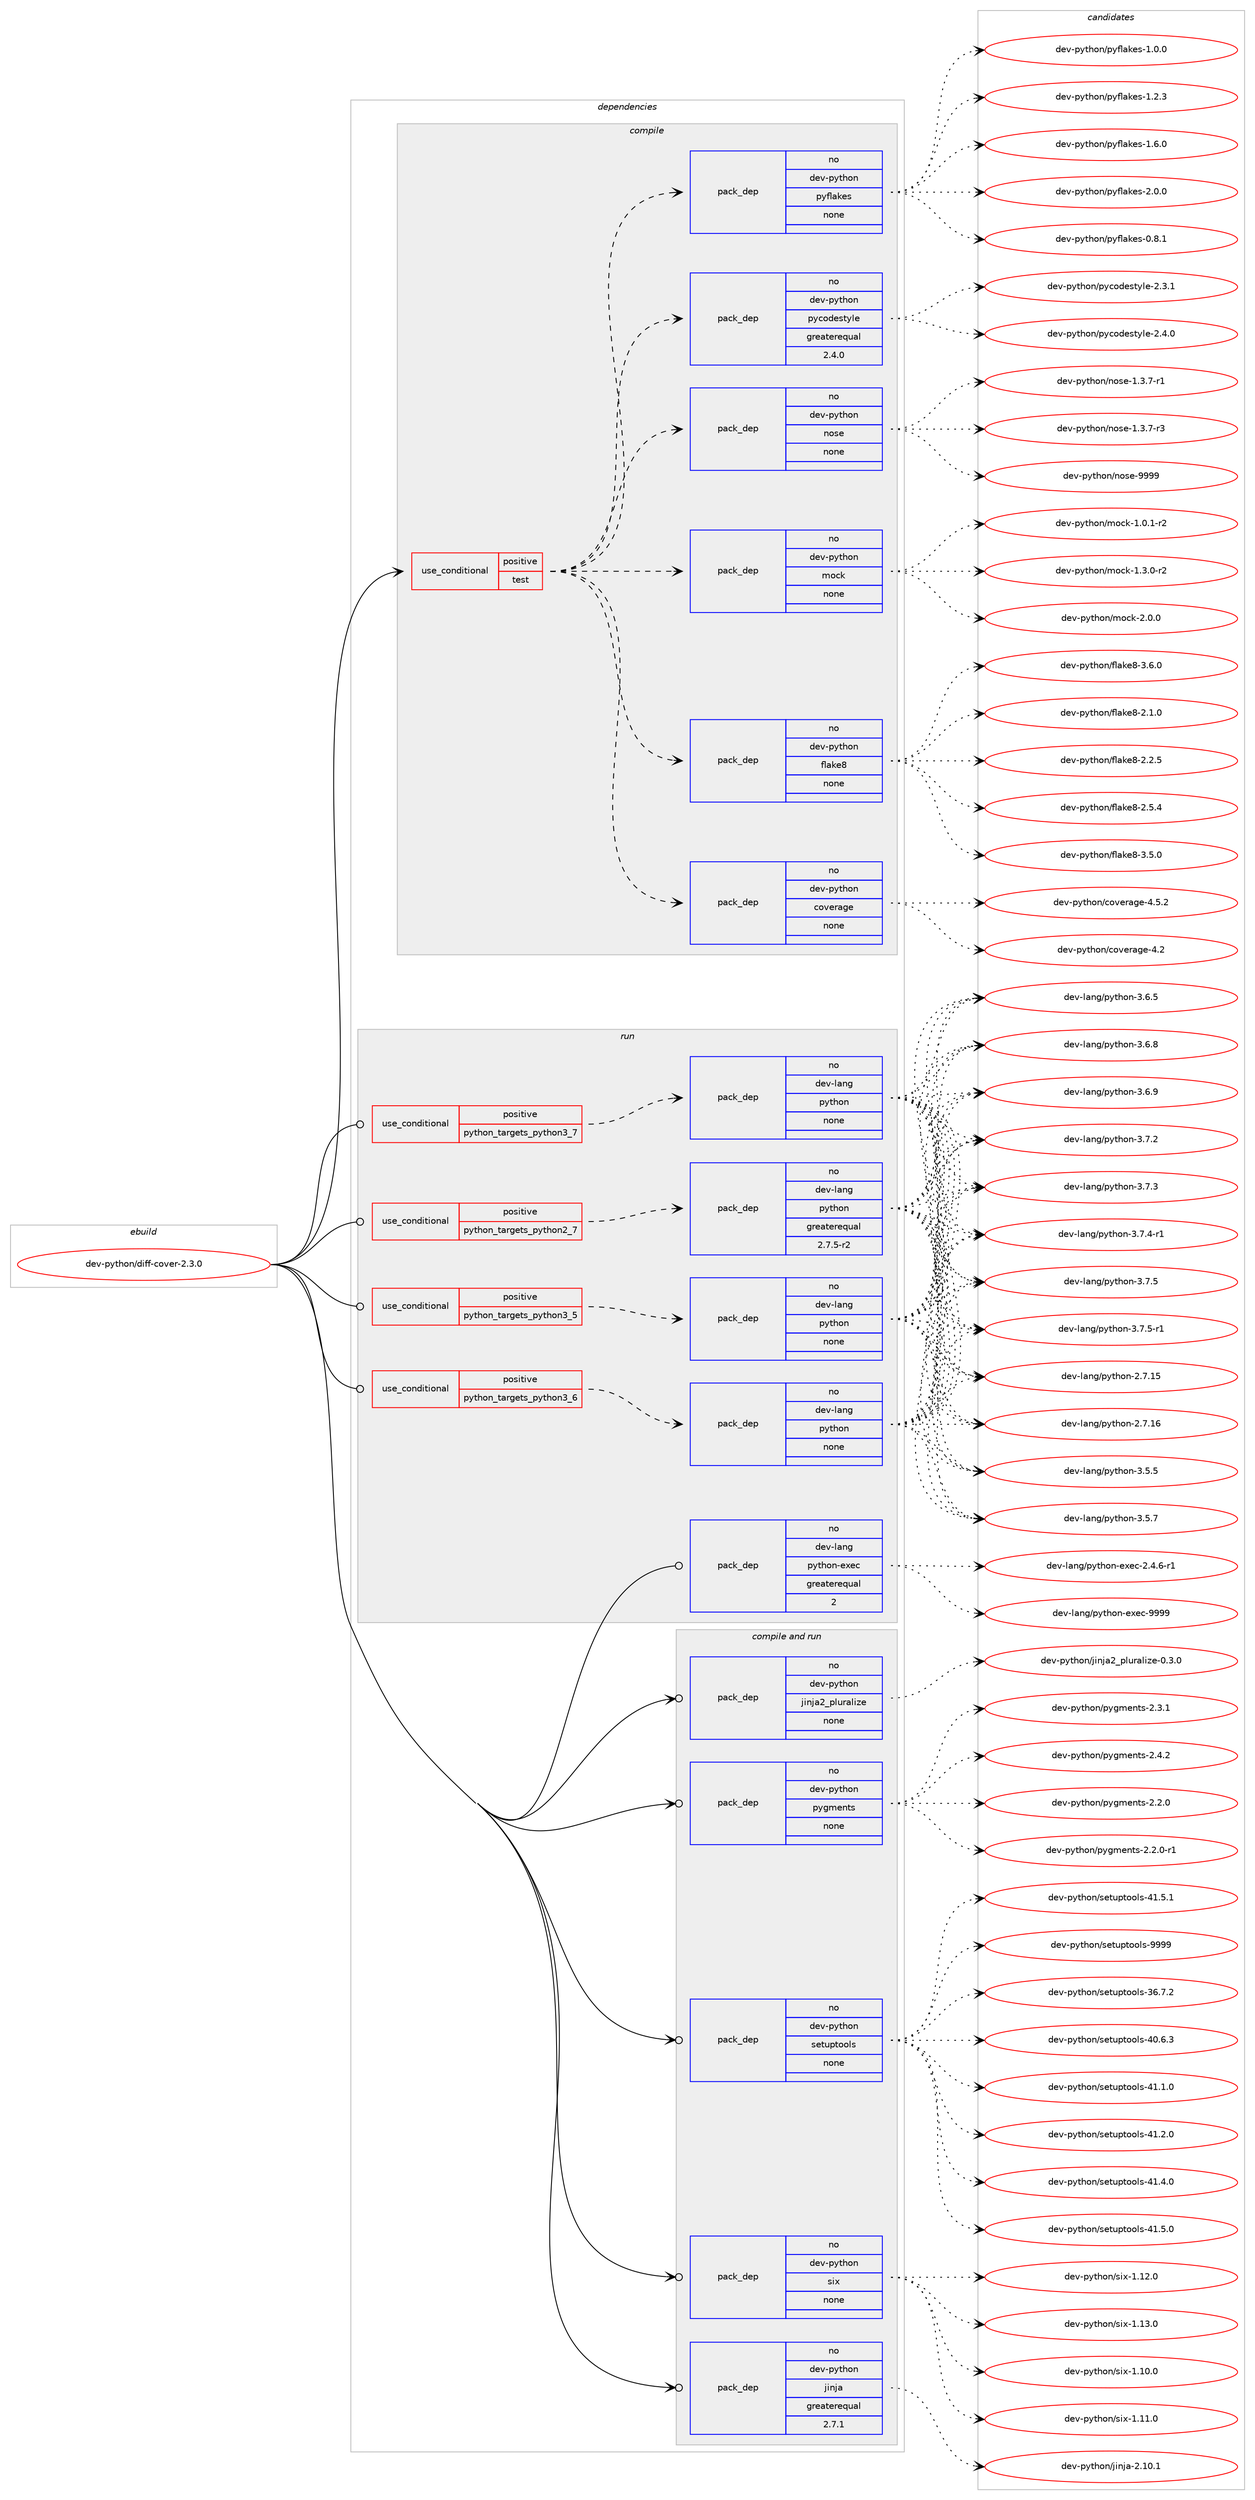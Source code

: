 digraph prolog {

# *************
# Graph options
# *************

newrank=true;
concentrate=true;
compound=true;
graph [rankdir=LR,fontname=Helvetica,fontsize=10,ranksep=1.5];#, ranksep=2.5, nodesep=0.2];
edge  [arrowhead=vee];
node  [fontname=Helvetica,fontsize=10];

# **********
# The ebuild
# **********

subgraph cluster_leftcol {
color=gray;
rank=same;
label=<<i>ebuild</i>>;
id [label="dev-python/diff-cover-2.3.0", color=red, width=4, href="../dev-python/diff-cover-2.3.0.svg"];
}

# ****************
# The dependencies
# ****************

subgraph cluster_midcol {
color=gray;
label=<<i>dependencies</i>>;
subgraph cluster_compile {
fillcolor="#eeeeee";
style=filled;
label=<<i>compile</i>>;
subgraph cond138369 {
dependency601358 [label=<<TABLE BORDER="0" CELLBORDER="1" CELLSPACING="0" CELLPADDING="4"><TR><TD ROWSPAN="3" CELLPADDING="10">use_conditional</TD></TR><TR><TD>positive</TD></TR><TR><TD>test</TD></TR></TABLE>>, shape=none, color=red];
subgraph pack451195 {
dependency601359 [label=<<TABLE BORDER="0" CELLBORDER="1" CELLSPACING="0" CELLPADDING="4" WIDTH="220"><TR><TD ROWSPAN="6" CELLPADDING="30">pack_dep</TD></TR><TR><TD WIDTH="110">no</TD></TR><TR><TD>dev-python</TD></TR><TR><TD>coverage</TD></TR><TR><TD>none</TD></TR><TR><TD></TD></TR></TABLE>>, shape=none, color=blue];
}
dependency601358:e -> dependency601359:w [weight=20,style="dashed",arrowhead="vee"];
subgraph pack451196 {
dependency601360 [label=<<TABLE BORDER="0" CELLBORDER="1" CELLSPACING="0" CELLPADDING="4" WIDTH="220"><TR><TD ROWSPAN="6" CELLPADDING="30">pack_dep</TD></TR><TR><TD WIDTH="110">no</TD></TR><TR><TD>dev-python</TD></TR><TR><TD>flake8</TD></TR><TR><TD>none</TD></TR><TR><TD></TD></TR></TABLE>>, shape=none, color=blue];
}
dependency601358:e -> dependency601360:w [weight=20,style="dashed",arrowhead="vee"];
subgraph pack451197 {
dependency601361 [label=<<TABLE BORDER="0" CELLBORDER="1" CELLSPACING="0" CELLPADDING="4" WIDTH="220"><TR><TD ROWSPAN="6" CELLPADDING="30">pack_dep</TD></TR><TR><TD WIDTH="110">no</TD></TR><TR><TD>dev-python</TD></TR><TR><TD>mock</TD></TR><TR><TD>none</TD></TR><TR><TD></TD></TR></TABLE>>, shape=none, color=blue];
}
dependency601358:e -> dependency601361:w [weight=20,style="dashed",arrowhead="vee"];
subgraph pack451198 {
dependency601362 [label=<<TABLE BORDER="0" CELLBORDER="1" CELLSPACING="0" CELLPADDING="4" WIDTH="220"><TR><TD ROWSPAN="6" CELLPADDING="30">pack_dep</TD></TR><TR><TD WIDTH="110">no</TD></TR><TR><TD>dev-python</TD></TR><TR><TD>nose</TD></TR><TR><TD>none</TD></TR><TR><TD></TD></TR></TABLE>>, shape=none, color=blue];
}
dependency601358:e -> dependency601362:w [weight=20,style="dashed",arrowhead="vee"];
subgraph pack451199 {
dependency601363 [label=<<TABLE BORDER="0" CELLBORDER="1" CELLSPACING="0" CELLPADDING="4" WIDTH="220"><TR><TD ROWSPAN="6" CELLPADDING="30">pack_dep</TD></TR><TR><TD WIDTH="110">no</TD></TR><TR><TD>dev-python</TD></TR><TR><TD>pycodestyle</TD></TR><TR><TD>greaterequal</TD></TR><TR><TD>2.4.0</TD></TR></TABLE>>, shape=none, color=blue];
}
dependency601358:e -> dependency601363:w [weight=20,style="dashed",arrowhead="vee"];
subgraph pack451200 {
dependency601364 [label=<<TABLE BORDER="0" CELLBORDER="1" CELLSPACING="0" CELLPADDING="4" WIDTH="220"><TR><TD ROWSPAN="6" CELLPADDING="30">pack_dep</TD></TR><TR><TD WIDTH="110">no</TD></TR><TR><TD>dev-python</TD></TR><TR><TD>pyflakes</TD></TR><TR><TD>none</TD></TR><TR><TD></TD></TR></TABLE>>, shape=none, color=blue];
}
dependency601358:e -> dependency601364:w [weight=20,style="dashed",arrowhead="vee"];
}
id:e -> dependency601358:w [weight=20,style="solid",arrowhead="vee"];
}
subgraph cluster_compileandrun {
fillcolor="#eeeeee";
style=filled;
label=<<i>compile and run</i>>;
subgraph pack451201 {
dependency601365 [label=<<TABLE BORDER="0" CELLBORDER="1" CELLSPACING="0" CELLPADDING="4" WIDTH="220"><TR><TD ROWSPAN="6" CELLPADDING="30">pack_dep</TD></TR><TR><TD WIDTH="110">no</TD></TR><TR><TD>dev-python</TD></TR><TR><TD>jinja</TD></TR><TR><TD>greaterequal</TD></TR><TR><TD>2.7.1</TD></TR></TABLE>>, shape=none, color=blue];
}
id:e -> dependency601365:w [weight=20,style="solid",arrowhead="odotvee"];
subgraph pack451202 {
dependency601366 [label=<<TABLE BORDER="0" CELLBORDER="1" CELLSPACING="0" CELLPADDING="4" WIDTH="220"><TR><TD ROWSPAN="6" CELLPADDING="30">pack_dep</TD></TR><TR><TD WIDTH="110">no</TD></TR><TR><TD>dev-python</TD></TR><TR><TD>jinja2_pluralize</TD></TR><TR><TD>none</TD></TR><TR><TD></TD></TR></TABLE>>, shape=none, color=blue];
}
id:e -> dependency601366:w [weight=20,style="solid",arrowhead="odotvee"];
subgraph pack451203 {
dependency601367 [label=<<TABLE BORDER="0" CELLBORDER="1" CELLSPACING="0" CELLPADDING="4" WIDTH="220"><TR><TD ROWSPAN="6" CELLPADDING="30">pack_dep</TD></TR><TR><TD WIDTH="110">no</TD></TR><TR><TD>dev-python</TD></TR><TR><TD>pygments</TD></TR><TR><TD>none</TD></TR><TR><TD></TD></TR></TABLE>>, shape=none, color=blue];
}
id:e -> dependency601367:w [weight=20,style="solid",arrowhead="odotvee"];
subgraph pack451204 {
dependency601368 [label=<<TABLE BORDER="0" CELLBORDER="1" CELLSPACING="0" CELLPADDING="4" WIDTH="220"><TR><TD ROWSPAN="6" CELLPADDING="30">pack_dep</TD></TR><TR><TD WIDTH="110">no</TD></TR><TR><TD>dev-python</TD></TR><TR><TD>setuptools</TD></TR><TR><TD>none</TD></TR><TR><TD></TD></TR></TABLE>>, shape=none, color=blue];
}
id:e -> dependency601368:w [weight=20,style="solid",arrowhead="odotvee"];
subgraph pack451205 {
dependency601369 [label=<<TABLE BORDER="0" CELLBORDER="1" CELLSPACING="0" CELLPADDING="4" WIDTH="220"><TR><TD ROWSPAN="6" CELLPADDING="30">pack_dep</TD></TR><TR><TD WIDTH="110">no</TD></TR><TR><TD>dev-python</TD></TR><TR><TD>six</TD></TR><TR><TD>none</TD></TR><TR><TD></TD></TR></TABLE>>, shape=none, color=blue];
}
id:e -> dependency601369:w [weight=20,style="solid",arrowhead="odotvee"];
}
subgraph cluster_run {
fillcolor="#eeeeee";
style=filled;
label=<<i>run</i>>;
subgraph cond138370 {
dependency601370 [label=<<TABLE BORDER="0" CELLBORDER="1" CELLSPACING="0" CELLPADDING="4"><TR><TD ROWSPAN="3" CELLPADDING="10">use_conditional</TD></TR><TR><TD>positive</TD></TR><TR><TD>python_targets_python2_7</TD></TR></TABLE>>, shape=none, color=red];
subgraph pack451206 {
dependency601371 [label=<<TABLE BORDER="0" CELLBORDER="1" CELLSPACING="0" CELLPADDING="4" WIDTH="220"><TR><TD ROWSPAN="6" CELLPADDING="30">pack_dep</TD></TR><TR><TD WIDTH="110">no</TD></TR><TR><TD>dev-lang</TD></TR><TR><TD>python</TD></TR><TR><TD>greaterequal</TD></TR><TR><TD>2.7.5-r2</TD></TR></TABLE>>, shape=none, color=blue];
}
dependency601370:e -> dependency601371:w [weight=20,style="dashed",arrowhead="vee"];
}
id:e -> dependency601370:w [weight=20,style="solid",arrowhead="odot"];
subgraph cond138371 {
dependency601372 [label=<<TABLE BORDER="0" CELLBORDER="1" CELLSPACING="0" CELLPADDING="4"><TR><TD ROWSPAN="3" CELLPADDING="10">use_conditional</TD></TR><TR><TD>positive</TD></TR><TR><TD>python_targets_python3_5</TD></TR></TABLE>>, shape=none, color=red];
subgraph pack451207 {
dependency601373 [label=<<TABLE BORDER="0" CELLBORDER="1" CELLSPACING="0" CELLPADDING="4" WIDTH="220"><TR><TD ROWSPAN="6" CELLPADDING="30">pack_dep</TD></TR><TR><TD WIDTH="110">no</TD></TR><TR><TD>dev-lang</TD></TR><TR><TD>python</TD></TR><TR><TD>none</TD></TR><TR><TD></TD></TR></TABLE>>, shape=none, color=blue];
}
dependency601372:e -> dependency601373:w [weight=20,style="dashed",arrowhead="vee"];
}
id:e -> dependency601372:w [weight=20,style="solid",arrowhead="odot"];
subgraph cond138372 {
dependency601374 [label=<<TABLE BORDER="0" CELLBORDER="1" CELLSPACING="0" CELLPADDING="4"><TR><TD ROWSPAN="3" CELLPADDING="10">use_conditional</TD></TR><TR><TD>positive</TD></TR><TR><TD>python_targets_python3_6</TD></TR></TABLE>>, shape=none, color=red];
subgraph pack451208 {
dependency601375 [label=<<TABLE BORDER="0" CELLBORDER="1" CELLSPACING="0" CELLPADDING="4" WIDTH="220"><TR><TD ROWSPAN="6" CELLPADDING="30">pack_dep</TD></TR><TR><TD WIDTH="110">no</TD></TR><TR><TD>dev-lang</TD></TR><TR><TD>python</TD></TR><TR><TD>none</TD></TR><TR><TD></TD></TR></TABLE>>, shape=none, color=blue];
}
dependency601374:e -> dependency601375:w [weight=20,style="dashed",arrowhead="vee"];
}
id:e -> dependency601374:w [weight=20,style="solid",arrowhead="odot"];
subgraph cond138373 {
dependency601376 [label=<<TABLE BORDER="0" CELLBORDER="1" CELLSPACING="0" CELLPADDING="4"><TR><TD ROWSPAN="3" CELLPADDING="10">use_conditional</TD></TR><TR><TD>positive</TD></TR><TR><TD>python_targets_python3_7</TD></TR></TABLE>>, shape=none, color=red];
subgraph pack451209 {
dependency601377 [label=<<TABLE BORDER="0" CELLBORDER="1" CELLSPACING="0" CELLPADDING="4" WIDTH="220"><TR><TD ROWSPAN="6" CELLPADDING="30">pack_dep</TD></TR><TR><TD WIDTH="110">no</TD></TR><TR><TD>dev-lang</TD></TR><TR><TD>python</TD></TR><TR><TD>none</TD></TR><TR><TD></TD></TR></TABLE>>, shape=none, color=blue];
}
dependency601376:e -> dependency601377:w [weight=20,style="dashed",arrowhead="vee"];
}
id:e -> dependency601376:w [weight=20,style="solid",arrowhead="odot"];
subgraph pack451210 {
dependency601378 [label=<<TABLE BORDER="0" CELLBORDER="1" CELLSPACING="0" CELLPADDING="4" WIDTH="220"><TR><TD ROWSPAN="6" CELLPADDING="30">pack_dep</TD></TR><TR><TD WIDTH="110">no</TD></TR><TR><TD>dev-lang</TD></TR><TR><TD>python-exec</TD></TR><TR><TD>greaterequal</TD></TR><TR><TD>2</TD></TR></TABLE>>, shape=none, color=blue];
}
id:e -> dependency601378:w [weight=20,style="solid",arrowhead="odot"];
}
}

# **************
# The candidates
# **************

subgraph cluster_choices {
rank=same;
color=gray;
label=<<i>candidates</i>>;

subgraph choice451195 {
color=black;
nodesep=1;
choice1001011184511212111610411111047991111181011149710310145524650 [label="dev-python/coverage-4.2", color=red, width=4,href="../dev-python/coverage-4.2.svg"];
choice10010111845112121116104111110479911111810111497103101455246534650 [label="dev-python/coverage-4.5.2", color=red, width=4,href="../dev-python/coverage-4.5.2.svg"];
dependency601359:e -> choice1001011184511212111610411111047991111181011149710310145524650:w [style=dotted,weight="100"];
dependency601359:e -> choice10010111845112121116104111110479911111810111497103101455246534650:w [style=dotted,weight="100"];
}
subgraph choice451196 {
color=black;
nodesep=1;
choice10010111845112121116104111110471021089710710156455046494648 [label="dev-python/flake8-2.1.0", color=red, width=4,href="../dev-python/flake8-2.1.0.svg"];
choice10010111845112121116104111110471021089710710156455046504653 [label="dev-python/flake8-2.2.5", color=red, width=4,href="../dev-python/flake8-2.2.5.svg"];
choice10010111845112121116104111110471021089710710156455046534652 [label="dev-python/flake8-2.5.4", color=red, width=4,href="../dev-python/flake8-2.5.4.svg"];
choice10010111845112121116104111110471021089710710156455146534648 [label="dev-python/flake8-3.5.0", color=red, width=4,href="../dev-python/flake8-3.5.0.svg"];
choice10010111845112121116104111110471021089710710156455146544648 [label="dev-python/flake8-3.6.0", color=red, width=4,href="../dev-python/flake8-3.6.0.svg"];
dependency601360:e -> choice10010111845112121116104111110471021089710710156455046494648:w [style=dotted,weight="100"];
dependency601360:e -> choice10010111845112121116104111110471021089710710156455046504653:w [style=dotted,weight="100"];
dependency601360:e -> choice10010111845112121116104111110471021089710710156455046534652:w [style=dotted,weight="100"];
dependency601360:e -> choice10010111845112121116104111110471021089710710156455146534648:w [style=dotted,weight="100"];
dependency601360:e -> choice10010111845112121116104111110471021089710710156455146544648:w [style=dotted,weight="100"];
}
subgraph choice451197 {
color=black;
nodesep=1;
choice1001011184511212111610411111047109111991074549464846494511450 [label="dev-python/mock-1.0.1-r2", color=red, width=4,href="../dev-python/mock-1.0.1-r2.svg"];
choice1001011184511212111610411111047109111991074549465146484511450 [label="dev-python/mock-1.3.0-r2", color=red, width=4,href="../dev-python/mock-1.3.0-r2.svg"];
choice100101118451121211161041111104710911199107455046484648 [label="dev-python/mock-2.0.0", color=red, width=4,href="../dev-python/mock-2.0.0.svg"];
dependency601361:e -> choice1001011184511212111610411111047109111991074549464846494511450:w [style=dotted,weight="100"];
dependency601361:e -> choice1001011184511212111610411111047109111991074549465146484511450:w [style=dotted,weight="100"];
dependency601361:e -> choice100101118451121211161041111104710911199107455046484648:w [style=dotted,weight="100"];
}
subgraph choice451198 {
color=black;
nodesep=1;
choice10010111845112121116104111110471101111151014549465146554511449 [label="dev-python/nose-1.3.7-r1", color=red, width=4,href="../dev-python/nose-1.3.7-r1.svg"];
choice10010111845112121116104111110471101111151014549465146554511451 [label="dev-python/nose-1.3.7-r3", color=red, width=4,href="../dev-python/nose-1.3.7-r3.svg"];
choice10010111845112121116104111110471101111151014557575757 [label="dev-python/nose-9999", color=red, width=4,href="../dev-python/nose-9999.svg"];
dependency601362:e -> choice10010111845112121116104111110471101111151014549465146554511449:w [style=dotted,weight="100"];
dependency601362:e -> choice10010111845112121116104111110471101111151014549465146554511451:w [style=dotted,weight="100"];
dependency601362:e -> choice10010111845112121116104111110471101111151014557575757:w [style=dotted,weight="100"];
}
subgraph choice451199 {
color=black;
nodesep=1;
choice100101118451121211161041111104711212199111100101115116121108101455046514649 [label="dev-python/pycodestyle-2.3.1", color=red, width=4,href="../dev-python/pycodestyle-2.3.1.svg"];
choice100101118451121211161041111104711212199111100101115116121108101455046524648 [label="dev-python/pycodestyle-2.4.0", color=red, width=4,href="../dev-python/pycodestyle-2.4.0.svg"];
dependency601363:e -> choice100101118451121211161041111104711212199111100101115116121108101455046514649:w [style=dotted,weight="100"];
dependency601363:e -> choice100101118451121211161041111104711212199111100101115116121108101455046524648:w [style=dotted,weight="100"];
}
subgraph choice451200 {
color=black;
nodesep=1;
choice100101118451121211161041111104711212110210897107101115454846564649 [label="dev-python/pyflakes-0.8.1", color=red, width=4,href="../dev-python/pyflakes-0.8.1.svg"];
choice100101118451121211161041111104711212110210897107101115454946484648 [label="dev-python/pyflakes-1.0.0", color=red, width=4,href="../dev-python/pyflakes-1.0.0.svg"];
choice100101118451121211161041111104711212110210897107101115454946504651 [label="dev-python/pyflakes-1.2.3", color=red, width=4,href="../dev-python/pyflakes-1.2.3.svg"];
choice100101118451121211161041111104711212110210897107101115454946544648 [label="dev-python/pyflakes-1.6.0", color=red, width=4,href="../dev-python/pyflakes-1.6.0.svg"];
choice100101118451121211161041111104711212110210897107101115455046484648 [label="dev-python/pyflakes-2.0.0", color=red, width=4,href="../dev-python/pyflakes-2.0.0.svg"];
dependency601364:e -> choice100101118451121211161041111104711212110210897107101115454846564649:w [style=dotted,weight="100"];
dependency601364:e -> choice100101118451121211161041111104711212110210897107101115454946484648:w [style=dotted,weight="100"];
dependency601364:e -> choice100101118451121211161041111104711212110210897107101115454946504651:w [style=dotted,weight="100"];
dependency601364:e -> choice100101118451121211161041111104711212110210897107101115454946544648:w [style=dotted,weight="100"];
dependency601364:e -> choice100101118451121211161041111104711212110210897107101115455046484648:w [style=dotted,weight="100"];
}
subgraph choice451201 {
color=black;
nodesep=1;
choice10010111845112121116104111110471061051101069745504649484649 [label="dev-python/jinja-2.10.1", color=red, width=4,href="../dev-python/jinja-2.10.1.svg"];
dependency601365:e -> choice10010111845112121116104111110471061051101069745504649484649:w [style=dotted,weight="100"];
}
subgraph choice451202 {
color=black;
nodesep=1;
choice100101118451121211161041111104710610511010697509511210811711497108105122101454846514648 [label="dev-python/jinja2_pluralize-0.3.0", color=red, width=4,href="../dev-python/jinja2_pluralize-0.3.0.svg"];
dependency601366:e -> choice100101118451121211161041111104710610511010697509511210811711497108105122101454846514648:w [style=dotted,weight="100"];
}
subgraph choice451203 {
color=black;
nodesep=1;
choice1001011184511212111610411111047112121103109101110116115455046504648 [label="dev-python/pygments-2.2.0", color=red, width=4,href="../dev-python/pygments-2.2.0.svg"];
choice10010111845112121116104111110471121211031091011101161154550465046484511449 [label="dev-python/pygments-2.2.0-r1", color=red, width=4,href="../dev-python/pygments-2.2.0-r1.svg"];
choice1001011184511212111610411111047112121103109101110116115455046514649 [label="dev-python/pygments-2.3.1", color=red, width=4,href="../dev-python/pygments-2.3.1.svg"];
choice1001011184511212111610411111047112121103109101110116115455046524650 [label="dev-python/pygments-2.4.2", color=red, width=4,href="../dev-python/pygments-2.4.2.svg"];
dependency601367:e -> choice1001011184511212111610411111047112121103109101110116115455046504648:w [style=dotted,weight="100"];
dependency601367:e -> choice10010111845112121116104111110471121211031091011101161154550465046484511449:w [style=dotted,weight="100"];
dependency601367:e -> choice1001011184511212111610411111047112121103109101110116115455046514649:w [style=dotted,weight="100"];
dependency601367:e -> choice1001011184511212111610411111047112121103109101110116115455046524650:w [style=dotted,weight="100"];
}
subgraph choice451204 {
color=black;
nodesep=1;
choice100101118451121211161041111104711510111611711211611111110811545515446554650 [label="dev-python/setuptools-36.7.2", color=red, width=4,href="../dev-python/setuptools-36.7.2.svg"];
choice100101118451121211161041111104711510111611711211611111110811545524846544651 [label="dev-python/setuptools-40.6.3", color=red, width=4,href="../dev-python/setuptools-40.6.3.svg"];
choice100101118451121211161041111104711510111611711211611111110811545524946494648 [label="dev-python/setuptools-41.1.0", color=red, width=4,href="../dev-python/setuptools-41.1.0.svg"];
choice100101118451121211161041111104711510111611711211611111110811545524946504648 [label="dev-python/setuptools-41.2.0", color=red, width=4,href="../dev-python/setuptools-41.2.0.svg"];
choice100101118451121211161041111104711510111611711211611111110811545524946524648 [label="dev-python/setuptools-41.4.0", color=red, width=4,href="../dev-python/setuptools-41.4.0.svg"];
choice100101118451121211161041111104711510111611711211611111110811545524946534648 [label="dev-python/setuptools-41.5.0", color=red, width=4,href="../dev-python/setuptools-41.5.0.svg"];
choice100101118451121211161041111104711510111611711211611111110811545524946534649 [label="dev-python/setuptools-41.5.1", color=red, width=4,href="../dev-python/setuptools-41.5.1.svg"];
choice10010111845112121116104111110471151011161171121161111111081154557575757 [label="dev-python/setuptools-9999", color=red, width=4,href="../dev-python/setuptools-9999.svg"];
dependency601368:e -> choice100101118451121211161041111104711510111611711211611111110811545515446554650:w [style=dotted,weight="100"];
dependency601368:e -> choice100101118451121211161041111104711510111611711211611111110811545524846544651:w [style=dotted,weight="100"];
dependency601368:e -> choice100101118451121211161041111104711510111611711211611111110811545524946494648:w [style=dotted,weight="100"];
dependency601368:e -> choice100101118451121211161041111104711510111611711211611111110811545524946504648:w [style=dotted,weight="100"];
dependency601368:e -> choice100101118451121211161041111104711510111611711211611111110811545524946524648:w [style=dotted,weight="100"];
dependency601368:e -> choice100101118451121211161041111104711510111611711211611111110811545524946534648:w [style=dotted,weight="100"];
dependency601368:e -> choice100101118451121211161041111104711510111611711211611111110811545524946534649:w [style=dotted,weight="100"];
dependency601368:e -> choice10010111845112121116104111110471151011161171121161111111081154557575757:w [style=dotted,weight="100"];
}
subgraph choice451205 {
color=black;
nodesep=1;
choice100101118451121211161041111104711510512045494649484648 [label="dev-python/six-1.10.0", color=red, width=4,href="../dev-python/six-1.10.0.svg"];
choice100101118451121211161041111104711510512045494649494648 [label="dev-python/six-1.11.0", color=red, width=4,href="../dev-python/six-1.11.0.svg"];
choice100101118451121211161041111104711510512045494649504648 [label="dev-python/six-1.12.0", color=red, width=4,href="../dev-python/six-1.12.0.svg"];
choice100101118451121211161041111104711510512045494649514648 [label="dev-python/six-1.13.0", color=red, width=4,href="../dev-python/six-1.13.0.svg"];
dependency601369:e -> choice100101118451121211161041111104711510512045494649484648:w [style=dotted,weight="100"];
dependency601369:e -> choice100101118451121211161041111104711510512045494649494648:w [style=dotted,weight="100"];
dependency601369:e -> choice100101118451121211161041111104711510512045494649504648:w [style=dotted,weight="100"];
dependency601369:e -> choice100101118451121211161041111104711510512045494649514648:w [style=dotted,weight="100"];
}
subgraph choice451206 {
color=black;
nodesep=1;
choice10010111845108971101034711212111610411111045504655464953 [label="dev-lang/python-2.7.15", color=red, width=4,href="../dev-lang/python-2.7.15.svg"];
choice10010111845108971101034711212111610411111045504655464954 [label="dev-lang/python-2.7.16", color=red, width=4,href="../dev-lang/python-2.7.16.svg"];
choice100101118451089711010347112121116104111110455146534653 [label="dev-lang/python-3.5.5", color=red, width=4,href="../dev-lang/python-3.5.5.svg"];
choice100101118451089711010347112121116104111110455146534655 [label="dev-lang/python-3.5.7", color=red, width=4,href="../dev-lang/python-3.5.7.svg"];
choice100101118451089711010347112121116104111110455146544653 [label="dev-lang/python-3.6.5", color=red, width=4,href="../dev-lang/python-3.6.5.svg"];
choice100101118451089711010347112121116104111110455146544656 [label="dev-lang/python-3.6.8", color=red, width=4,href="../dev-lang/python-3.6.8.svg"];
choice100101118451089711010347112121116104111110455146544657 [label="dev-lang/python-3.6.9", color=red, width=4,href="../dev-lang/python-3.6.9.svg"];
choice100101118451089711010347112121116104111110455146554650 [label="dev-lang/python-3.7.2", color=red, width=4,href="../dev-lang/python-3.7.2.svg"];
choice100101118451089711010347112121116104111110455146554651 [label="dev-lang/python-3.7.3", color=red, width=4,href="../dev-lang/python-3.7.3.svg"];
choice1001011184510897110103471121211161041111104551465546524511449 [label="dev-lang/python-3.7.4-r1", color=red, width=4,href="../dev-lang/python-3.7.4-r1.svg"];
choice100101118451089711010347112121116104111110455146554653 [label="dev-lang/python-3.7.5", color=red, width=4,href="../dev-lang/python-3.7.5.svg"];
choice1001011184510897110103471121211161041111104551465546534511449 [label="dev-lang/python-3.7.5-r1", color=red, width=4,href="../dev-lang/python-3.7.5-r1.svg"];
dependency601371:e -> choice10010111845108971101034711212111610411111045504655464953:w [style=dotted,weight="100"];
dependency601371:e -> choice10010111845108971101034711212111610411111045504655464954:w [style=dotted,weight="100"];
dependency601371:e -> choice100101118451089711010347112121116104111110455146534653:w [style=dotted,weight="100"];
dependency601371:e -> choice100101118451089711010347112121116104111110455146534655:w [style=dotted,weight="100"];
dependency601371:e -> choice100101118451089711010347112121116104111110455146544653:w [style=dotted,weight="100"];
dependency601371:e -> choice100101118451089711010347112121116104111110455146544656:w [style=dotted,weight="100"];
dependency601371:e -> choice100101118451089711010347112121116104111110455146544657:w [style=dotted,weight="100"];
dependency601371:e -> choice100101118451089711010347112121116104111110455146554650:w [style=dotted,weight="100"];
dependency601371:e -> choice100101118451089711010347112121116104111110455146554651:w [style=dotted,weight="100"];
dependency601371:e -> choice1001011184510897110103471121211161041111104551465546524511449:w [style=dotted,weight="100"];
dependency601371:e -> choice100101118451089711010347112121116104111110455146554653:w [style=dotted,weight="100"];
dependency601371:e -> choice1001011184510897110103471121211161041111104551465546534511449:w [style=dotted,weight="100"];
}
subgraph choice451207 {
color=black;
nodesep=1;
choice10010111845108971101034711212111610411111045504655464953 [label="dev-lang/python-2.7.15", color=red, width=4,href="../dev-lang/python-2.7.15.svg"];
choice10010111845108971101034711212111610411111045504655464954 [label="dev-lang/python-2.7.16", color=red, width=4,href="../dev-lang/python-2.7.16.svg"];
choice100101118451089711010347112121116104111110455146534653 [label="dev-lang/python-3.5.5", color=red, width=4,href="../dev-lang/python-3.5.5.svg"];
choice100101118451089711010347112121116104111110455146534655 [label="dev-lang/python-3.5.7", color=red, width=4,href="../dev-lang/python-3.5.7.svg"];
choice100101118451089711010347112121116104111110455146544653 [label="dev-lang/python-3.6.5", color=red, width=4,href="../dev-lang/python-3.6.5.svg"];
choice100101118451089711010347112121116104111110455146544656 [label="dev-lang/python-3.6.8", color=red, width=4,href="../dev-lang/python-3.6.8.svg"];
choice100101118451089711010347112121116104111110455146544657 [label="dev-lang/python-3.6.9", color=red, width=4,href="../dev-lang/python-3.6.9.svg"];
choice100101118451089711010347112121116104111110455146554650 [label="dev-lang/python-3.7.2", color=red, width=4,href="../dev-lang/python-3.7.2.svg"];
choice100101118451089711010347112121116104111110455146554651 [label="dev-lang/python-3.7.3", color=red, width=4,href="../dev-lang/python-3.7.3.svg"];
choice1001011184510897110103471121211161041111104551465546524511449 [label="dev-lang/python-3.7.4-r1", color=red, width=4,href="../dev-lang/python-3.7.4-r1.svg"];
choice100101118451089711010347112121116104111110455146554653 [label="dev-lang/python-3.7.5", color=red, width=4,href="../dev-lang/python-3.7.5.svg"];
choice1001011184510897110103471121211161041111104551465546534511449 [label="dev-lang/python-3.7.5-r1", color=red, width=4,href="../dev-lang/python-3.7.5-r1.svg"];
dependency601373:e -> choice10010111845108971101034711212111610411111045504655464953:w [style=dotted,weight="100"];
dependency601373:e -> choice10010111845108971101034711212111610411111045504655464954:w [style=dotted,weight="100"];
dependency601373:e -> choice100101118451089711010347112121116104111110455146534653:w [style=dotted,weight="100"];
dependency601373:e -> choice100101118451089711010347112121116104111110455146534655:w [style=dotted,weight="100"];
dependency601373:e -> choice100101118451089711010347112121116104111110455146544653:w [style=dotted,weight="100"];
dependency601373:e -> choice100101118451089711010347112121116104111110455146544656:w [style=dotted,weight="100"];
dependency601373:e -> choice100101118451089711010347112121116104111110455146544657:w [style=dotted,weight="100"];
dependency601373:e -> choice100101118451089711010347112121116104111110455146554650:w [style=dotted,weight="100"];
dependency601373:e -> choice100101118451089711010347112121116104111110455146554651:w [style=dotted,weight="100"];
dependency601373:e -> choice1001011184510897110103471121211161041111104551465546524511449:w [style=dotted,weight="100"];
dependency601373:e -> choice100101118451089711010347112121116104111110455146554653:w [style=dotted,weight="100"];
dependency601373:e -> choice1001011184510897110103471121211161041111104551465546534511449:w [style=dotted,weight="100"];
}
subgraph choice451208 {
color=black;
nodesep=1;
choice10010111845108971101034711212111610411111045504655464953 [label="dev-lang/python-2.7.15", color=red, width=4,href="../dev-lang/python-2.7.15.svg"];
choice10010111845108971101034711212111610411111045504655464954 [label="dev-lang/python-2.7.16", color=red, width=4,href="../dev-lang/python-2.7.16.svg"];
choice100101118451089711010347112121116104111110455146534653 [label="dev-lang/python-3.5.5", color=red, width=4,href="../dev-lang/python-3.5.5.svg"];
choice100101118451089711010347112121116104111110455146534655 [label="dev-lang/python-3.5.7", color=red, width=4,href="../dev-lang/python-3.5.7.svg"];
choice100101118451089711010347112121116104111110455146544653 [label="dev-lang/python-3.6.5", color=red, width=4,href="../dev-lang/python-3.6.5.svg"];
choice100101118451089711010347112121116104111110455146544656 [label="dev-lang/python-3.6.8", color=red, width=4,href="../dev-lang/python-3.6.8.svg"];
choice100101118451089711010347112121116104111110455146544657 [label="dev-lang/python-3.6.9", color=red, width=4,href="../dev-lang/python-3.6.9.svg"];
choice100101118451089711010347112121116104111110455146554650 [label="dev-lang/python-3.7.2", color=red, width=4,href="../dev-lang/python-3.7.2.svg"];
choice100101118451089711010347112121116104111110455146554651 [label="dev-lang/python-3.7.3", color=red, width=4,href="../dev-lang/python-3.7.3.svg"];
choice1001011184510897110103471121211161041111104551465546524511449 [label="dev-lang/python-3.7.4-r1", color=red, width=4,href="../dev-lang/python-3.7.4-r1.svg"];
choice100101118451089711010347112121116104111110455146554653 [label="dev-lang/python-3.7.5", color=red, width=4,href="../dev-lang/python-3.7.5.svg"];
choice1001011184510897110103471121211161041111104551465546534511449 [label="dev-lang/python-3.7.5-r1", color=red, width=4,href="../dev-lang/python-3.7.5-r1.svg"];
dependency601375:e -> choice10010111845108971101034711212111610411111045504655464953:w [style=dotted,weight="100"];
dependency601375:e -> choice10010111845108971101034711212111610411111045504655464954:w [style=dotted,weight="100"];
dependency601375:e -> choice100101118451089711010347112121116104111110455146534653:w [style=dotted,weight="100"];
dependency601375:e -> choice100101118451089711010347112121116104111110455146534655:w [style=dotted,weight="100"];
dependency601375:e -> choice100101118451089711010347112121116104111110455146544653:w [style=dotted,weight="100"];
dependency601375:e -> choice100101118451089711010347112121116104111110455146544656:w [style=dotted,weight="100"];
dependency601375:e -> choice100101118451089711010347112121116104111110455146544657:w [style=dotted,weight="100"];
dependency601375:e -> choice100101118451089711010347112121116104111110455146554650:w [style=dotted,weight="100"];
dependency601375:e -> choice100101118451089711010347112121116104111110455146554651:w [style=dotted,weight="100"];
dependency601375:e -> choice1001011184510897110103471121211161041111104551465546524511449:w [style=dotted,weight="100"];
dependency601375:e -> choice100101118451089711010347112121116104111110455146554653:w [style=dotted,weight="100"];
dependency601375:e -> choice1001011184510897110103471121211161041111104551465546534511449:w [style=dotted,weight="100"];
}
subgraph choice451209 {
color=black;
nodesep=1;
choice10010111845108971101034711212111610411111045504655464953 [label="dev-lang/python-2.7.15", color=red, width=4,href="../dev-lang/python-2.7.15.svg"];
choice10010111845108971101034711212111610411111045504655464954 [label="dev-lang/python-2.7.16", color=red, width=4,href="../dev-lang/python-2.7.16.svg"];
choice100101118451089711010347112121116104111110455146534653 [label="dev-lang/python-3.5.5", color=red, width=4,href="../dev-lang/python-3.5.5.svg"];
choice100101118451089711010347112121116104111110455146534655 [label="dev-lang/python-3.5.7", color=red, width=4,href="../dev-lang/python-3.5.7.svg"];
choice100101118451089711010347112121116104111110455146544653 [label="dev-lang/python-3.6.5", color=red, width=4,href="../dev-lang/python-3.6.5.svg"];
choice100101118451089711010347112121116104111110455146544656 [label="dev-lang/python-3.6.8", color=red, width=4,href="../dev-lang/python-3.6.8.svg"];
choice100101118451089711010347112121116104111110455146544657 [label="dev-lang/python-3.6.9", color=red, width=4,href="../dev-lang/python-3.6.9.svg"];
choice100101118451089711010347112121116104111110455146554650 [label="dev-lang/python-3.7.2", color=red, width=4,href="../dev-lang/python-3.7.2.svg"];
choice100101118451089711010347112121116104111110455146554651 [label="dev-lang/python-3.7.3", color=red, width=4,href="../dev-lang/python-3.7.3.svg"];
choice1001011184510897110103471121211161041111104551465546524511449 [label="dev-lang/python-3.7.4-r1", color=red, width=4,href="../dev-lang/python-3.7.4-r1.svg"];
choice100101118451089711010347112121116104111110455146554653 [label="dev-lang/python-3.7.5", color=red, width=4,href="../dev-lang/python-3.7.5.svg"];
choice1001011184510897110103471121211161041111104551465546534511449 [label="dev-lang/python-3.7.5-r1", color=red, width=4,href="../dev-lang/python-3.7.5-r1.svg"];
dependency601377:e -> choice10010111845108971101034711212111610411111045504655464953:w [style=dotted,weight="100"];
dependency601377:e -> choice10010111845108971101034711212111610411111045504655464954:w [style=dotted,weight="100"];
dependency601377:e -> choice100101118451089711010347112121116104111110455146534653:w [style=dotted,weight="100"];
dependency601377:e -> choice100101118451089711010347112121116104111110455146534655:w [style=dotted,weight="100"];
dependency601377:e -> choice100101118451089711010347112121116104111110455146544653:w [style=dotted,weight="100"];
dependency601377:e -> choice100101118451089711010347112121116104111110455146544656:w [style=dotted,weight="100"];
dependency601377:e -> choice100101118451089711010347112121116104111110455146544657:w [style=dotted,weight="100"];
dependency601377:e -> choice100101118451089711010347112121116104111110455146554650:w [style=dotted,weight="100"];
dependency601377:e -> choice100101118451089711010347112121116104111110455146554651:w [style=dotted,weight="100"];
dependency601377:e -> choice1001011184510897110103471121211161041111104551465546524511449:w [style=dotted,weight="100"];
dependency601377:e -> choice100101118451089711010347112121116104111110455146554653:w [style=dotted,weight="100"];
dependency601377:e -> choice1001011184510897110103471121211161041111104551465546534511449:w [style=dotted,weight="100"];
}
subgraph choice451210 {
color=black;
nodesep=1;
choice10010111845108971101034711212111610411111045101120101994550465246544511449 [label="dev-lang/python-exec-2.4.6-r1", color=red, width=4,href="../dev-lang/python-exec-2.4.6-r1.svg"];
choice10010111845108971101034711212111610411111045101120101994557575757 [label="dev-lang/python-exec-9999", color=red, width=4,href="../dev-lang/python-exec-9999.svg"];
dependency601378:e -> choice10010111845108971101034711212111610411111045101120101994550465246544511449:w [style=dotted,weight="100"];
dependency601378:e -> choice10010111845108971101034711212111610411111045101120101994557575757:w [style=dotted,weight="100"];
}
}

}
